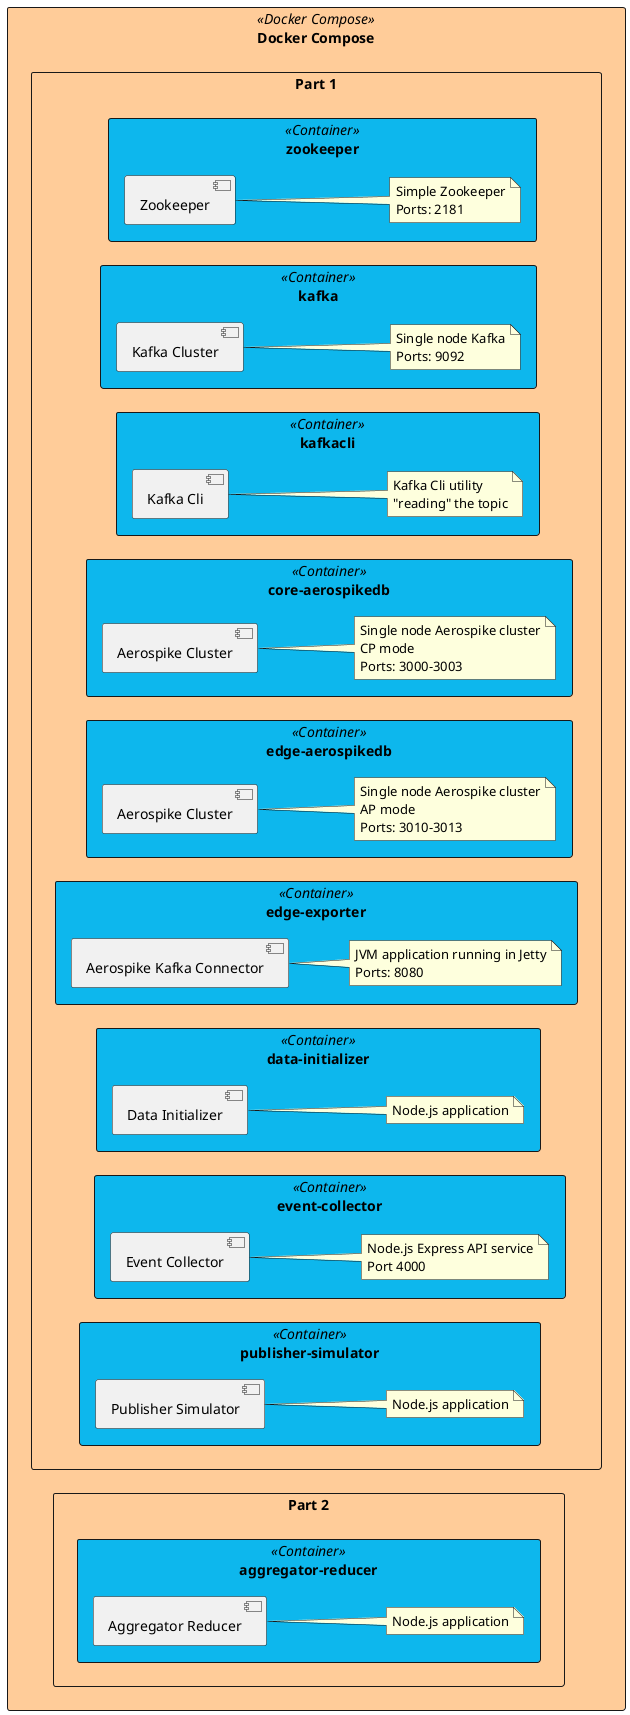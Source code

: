 @startuml
left to right direction
skinparam componentStyle uml2
skinparam rectangle {
    backgroundColor<<Container>> #0db7ed
    backgroundColor<<Docker Compose>> #FFCC99
}

rectangle "Docker Compose" <<Docker Compose>> {
    rectangle "Part 1" {
        rectangle "zookeeper" <<Container>>{
            [Zookeeper]
            note right of [Zookeeper]
            Simple Zookeeper
            Ports: 2181
            end note
        }
        rectangle "kafka" <<Container>>{
            [Kafka Cluster]
            note right of [Kafka Cluster]
            Single node Kafka
            Ports: 9092
            end note
        }
        rectangle "kafkacli" <<Container>>{
            [Kafka Cli]
            note right of [Kafka Cli]
            Kafka Cli utility 
            "reading" the topic
            end note
        }
        rectangle "core-aerospikedb" <<Container>>{
            [Aerospike Cluster] as core
            note right of core
            Single node Aerospike cluster
            CP mode
            Ports: 3000-3003
            end note
        }
        rectangle "edge-aerospikedb" <<Container>>{
            [Aerospike Cluster] as edge
            note right of edge
            Single node Aerospike cluster
            AP mode
            Ports: 3010-3013
            end note
        }
        rectangle "edge-exporter" <<Container>>{
            [Aerospike Kafka Connector]
            note right of [Aerospike Kafka Connector]
            JVM application running in Jetty
            Ports: 8080
            end note

        }
        rectangle "data-initializer" <<Container>>{
            [Data Initializer]
            note right of [Data Initializer]
            Node.js application
            end note
        }
        rectangle "event-collector" <<Container>>{
            [Event Collector]
            note right of [Event Collector]
            Node.js Express API service
            Port 4000
            end note
        }
        rectangle "publisher-simulator" <<Container>>{
            [Publisher Simulator]
            note right of [Publisher Simulator]
            Node.js application
            end note
        }
    }
    rectangle "Part 2"{
        rectangle "aggregator-reducer" <<Container>>{
            [Aggregator Reducer]
            note right of [Aggregator Reducer]
            Node.js application
            end note
        }
    }
}


@enduml